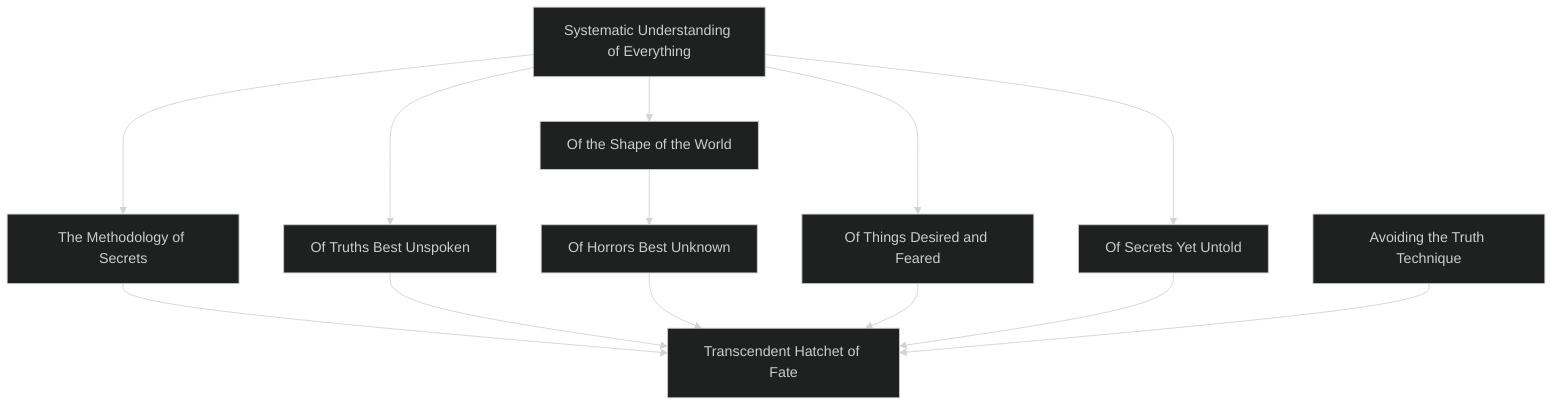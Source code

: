 ---
config:
  theme: dark
---
flowchart TD

    systematic_understanding_of_everything[Systematic Understanding of Everything]
    click systematic_understanding_of_everything callback "
        Systematic Understanding of Everything<br>
        <br>
        Cost: 1 mote<br>
        Duration: Until the character sleeps<br>
        Type: Reflexive<br>
        Minimum Lore: 1<br>
        Minimum Essence: 1<br>
        Prerequisite Charms: None<br>
        <br>
        The character sleeps, and the Maiden of Secrets grants
        her a vision of the projected plan for fate, from the moment
        of her waking until the end of Creation. A character
        trained to use this Charm can filter her perceptions and
        observe a small portion of the Loom of Fate, integrating it
        with her own extensive knowledge. Until the vision fades
        with her next dream, she adds a + 1 specialty of her choice,
        which applies to all relevant Abilities.<br>
        Characters can only spend Essence for this Charm
        while asleep. This can increase the specialty total for an
        Ability above +3, but the character cannot add more
        than three specialty dice to any given roll. These specialties
        are dice bonuses added by a Charm and should be
        considered as such when determining the maximum
        effect of other dice-bonus Charms.
        "

    the_methodology_of_secrets[The Methodology of Secrets]
    systematic_understanding_of_everything --> the_methodology_of_secrets
    click the_methodology_of_secrets callback "
        The Methodology of Secrets<br>
        <br>
        Cost: 5 motes<br>
        Duration: Until the character sleeps<br>
        Type: Reflexive<br>
        Minimum Lore: 2<br>
        Minimum Essence: 2<br>
        Prerequisite Charms: Systematic Understanding of Everything<br>
        <br>
        This Charm extends Systematic Understanding of
        Everything, providing a specialty that gives a +3 bonus
        to one Ability and a + 1 bonus to all Abilities where it is
        relevant. Characters can only spend Essence for this
        Charm while asleep and cannot invoke it in the same
        slumber as Systematic Understanding of Everything.
        This Charm can increase the specialty total for an
        Ability above +3, but the character cannot add more
        than three specialty dice to any given roll. These specialties
        are dice bonuses added by a Charm and should be
        considered as such when determining the maximum
        effect of other dice-bonus Charms.
        "

    of_truths_best_unspoken[Of Truths Best Unspoken]
    systematic_understanding_of_everything --> of_truths_best_unspoken
    click of_truths_best_unspoken callback "
        Of Truths Best Unspoken<br>
        <br>
        Cost: 5 motes<br>
        Duration: Three hours<br>
        Type: Simple<br>
        Minimum Lore: 3<br>
        Minimum Essence: 2<br>
        Prerequisite Charms: Systematic Understanding of Everything<br>
        <br>
        Scuttling on the paths of fate are the seven Heptarchs
        of Tragedy, gods of those truths and futures displeasing to
        mortal eyes. Catching sight of a horror to come, they
        snatch up the knowledge of it and bind it in a living
        sepulcher that they cast into the earth. Gathering together
        for three hours and simultaneously invoking this
        Charm, a trinity of Exalted serving Serenity, Battles and
        Secrets can dredge such a sepulcher forth and witness an
        atrocity not yet come to pass. At any time within the next
        year, the player of each can make a single Lore roll as if
        the Sidereal were looking backward from the end of the
        Age of Sorrows. For example, having lost an important
        artifact, the character can roll to remember notable
        events wherein it is destined to appear. Five successes
        may lead him to it immediately, while one success may
        indicate only that the Maidens intend it to fall into the
        hands of a young Lunar hero &quot;eventually.&quot; Extrapolating
        another aspect of the weave from a glimpse of one horrific
        section of the Loom is difficult, even for the Exalted.<br>
        Characters can use this Charm, at most, once per
        month. Multiple uses are not cumulative. Sidereal Exalted
        may always use their Conviction with this Charm.
        "

    of_things_desired_and_feared[Of Things Desired and Feared]
    systematic_understanding_of_everything --> of_things_desired_and_feared
    click of_things_desired_and_feared callback "
        Of Things Desired and Feared<br>
        <br>
        Cost: 10 motes<br>
        Duration: Three hours<br>
        Type: Simple<br>
        Minimum Lore: 3<br>
        Minimum Essence: 2<br>
        Prerequisite Charms: Systematic Understanding of Everything<br>
        <br>
        Charting the paths of the future can help to resolve
        even the stickiest of situations. Gathering together for
        three hours and simultaneously invoking this Charm, a
        trinity of Exalted serving Journeys, Serenity and Endings
        map the paths of destiny and learn at least one method
        by which they may achieve a given goal. From a mechanical
        perspective, they learn the price of success at
        some endeavor — anything from &quot;a few bumps and
        bruises&quot; to &quot;the destruction of your Circle and every-
        thing you believe in.&quot; If the Sidereal characters choose to
        pay the price, they automatically achieve their goal;
        both the price and their victory occur in a narrative
        fashion in amongst other stories.<br>
        The paths lain out by these small prophecies are
        rarely optimal. Characters may reasonably decide to pur-
        sue the goals in their own fashion rather than following
        the prophecy (paying the price) or dropping the matter.
        The Storyteller should only slightly inflate the price for
        resolving a peripheral matter but set a prohibitive price
        for automatically resolving something central to the story.
        The characters still benefit, however, even when the
        price they pay is greater than what their own planning
        might provide. They are assured of success and can focus
        their attention and planning effort on other matters.
        "

    of_the_shape_of_the_world[Of the Shape of the World]
    systematic_understanding_of_everything --> of_the_shape_of_the_world
    click of_the_shape_of_the_world callback "
        Of the Shape of the World<br>
        <br>
        Cost: 3 motes per target number reduction, 1 Willpower<br>
        Duration: Instant<br>
        Type: Supplemental<br>
        Minimum Lore: 4<br>
        Minimum Essence: 3<br>
        Prerequisite Charms: Systematic Understanding of Everything<br>
        <br>
        Averting her eyes from the truth that is, the character
        invokes a truth she wishes to create. She may lower
        the target number for a Sidereal astrology roll.
        "

    of_horrors_best_unknown[Of Horrors Best Unknown]
    of_the_shape_of_the_world --> of_horrors_best_unknown
    click of_horrors_best_unknown callback "
        Of Horrors Best Unknown<br>
        <br>
        Cost: 10 motes<br>
        Duration: Instant<br>
        Type: Simple<br>
        Minimum Lore: 5<br>
        Minimum Essence: 3<br>
        Prerequisite Charms: Of the Shape of the World<br>
        <br>
        The Sidereal weaves one of the nets of Neferuaten,
        made from filaments of destiny thinner than the distance
        between a stone and its shadow or a dog and its howl.
        These nets can catch and cling even to those things
        normally immune to the workings of destiny: not strong
        enough to impede a Primordial's course, but cunning
        enough to adhere to the nonexistent borders of Cecelyne,
        the Endless Desert, or hang like gossamer from a
        Deathlord's flesh. The Exalt can cast the net around any
        creature she can see. Success requires a Dexterity + Lore
        roll with difficulty equal to the target's Essence. After-
        ward, the net then exerts a slow, continual pull on the
        world around the target. In a circumstance the Sidereal
        names, all dice pools that oppose the target have their
        target number reduced by 1, to a minimum of 4. The net
        lasts a year and a day. Instead of rolling the attack, the
        Sidereal can spend a permanent Willpower to guarantee
        success. This also ensures that the net lasts long enough
        to fulfill her purpose in casting it, even if one must
        reckon that time in years. Multiple such nets may cover
        a single target. Sidereal Exalted may always use their
        Valor with this Charm.
        "

    of_secrets_yet_untold[Of Secrets Yet Untold]
    systematic_understanding_of_everything --> of_secrets_yet_untold
    click of_secrets_yet_untold callback "
        Of Secrets Yet Untold<br>
        <br>
        Cost: 5 motes, 1 Willpower<br>
        Duration: Instant<br>
        Type: Simple<br>
        Minimum Lore: 4<br>
        Minimum Essence: 2<br>
        Prerequisite Charms: Systematic Understanding of Everything<br>
        <br>
        Hissing a long susurration, the character illumines
        an elemental or spirit of the earth in a verdant glow and
        bestows upon it a secret: a truth about the long course of
        the world that the spirit can never speak. The spirit must
        perform one favor for the Exalted in return, chosen by
        necessity and not by desire. Neither the character nor
        the spirit chooses what the favor might be. The spirit
        automatically knows the favor's nature, but the Exalted
        does not. Until the favor is paid, success at a Wits +
        Temperance roll with difficulty 3 is required for the spirit
        to initiate hostile action against the Exalt. (It can still
        reply to violence with violence.)
        "

    avoiding_the_truth_technique[Avoiding the Truth Technique]
    click avoiding_the_truth_technique callback "
        Avoiding the Truth Technique<br>
        <br>
        Cost: 3 motes<br>
        Duration: Instant<br>
        Type: Supplemental<br>
        Minimum Lore: 3<br>
        Minimum Essence: 2<br>
        Prerequisite Charms: None<br>
        <br>
        Drawing on preternatural insight, the character
        imbues a true statement with implications that horrify
        the listener. Add her Essence in automatic successes to
        a Socialize, Presence or Bureaucracy roll to convince her
        victim she is lying. This Charm is explicitly permitted to
        be in a Combo with Charms of other Abilities.
        "

    transcendent_hatchet_of_fate[Transcendent Hatchet of Fate]
    the_methodology_of_secrets --> transcendent_hatchet_of_fate
    of_truths_best_unspoken --> transcendent_hatchet_of_fate
    of_horrors_best_unknown --> transcendent_hatchet_of_fate
    of_things_desired_and_feared --> transcendent_hatchet_of_fate
    of_secrets_yet_untold --> transcendent_hatchet_of_fate
    avoiding_the_truth_technique --> transcendent_hatchet_of_fate
    click transcendent_hatchet_of_fate callback "
        Transcendent Hatchet of Fate<br>
        <br>
        Cost: 16 motes, 1 Willpower, 1 health level<br>
        Duration: Until used<br>
        Type: Simple<br>
        Minimum Lore: 5<br>
        Minimum Essence: 4<br>
        Prerequisite Charms: The Methodology of Secrets, Of Truths Best Unspoken, Of Things Desired and Feared, Of Horrors Best Unknown, Of Secrets Yet Untold, Avoiding the Truth Technique<br>
        <br>
        This Charm uses a prayer strip marked with the
        scripture of the Maiden in Terror, which glows a sickly
        green as it curls and twists and sinks into the Sidereal's
        palm. It leaves behind a faint tracery of symbols in the
        tongue of the Old Realm.<br>
        When the Sidereal so chooses, he shows his palm to
        a target and names that victim's fate: which of the
        target's worst fears the world will realize, and how. The
        Exalt's player then rolls Intelligence + Lore. The target
        instantly loses the Sidereal's Essence plus the number of
        successes in temporary Willpower, to a minimum of 0,
        and twice that amount in motes of Essence.<br>
        Under normal circumstances, although the character
        simply states what is preordained, the player chooses
        and names a fate and manner for its realization that he
        finds dramatically interesting. At the moment the character
        speaks, that event is destined. The Storyteller
        should suggest an alternative if that destiny simply
        cannot come to pass. Game events can alter this destiny
        and rescue the target, due to changes in departmental
        vision and the meddling of Primordials, but the target
        herself cannot avoid her doom.
        "